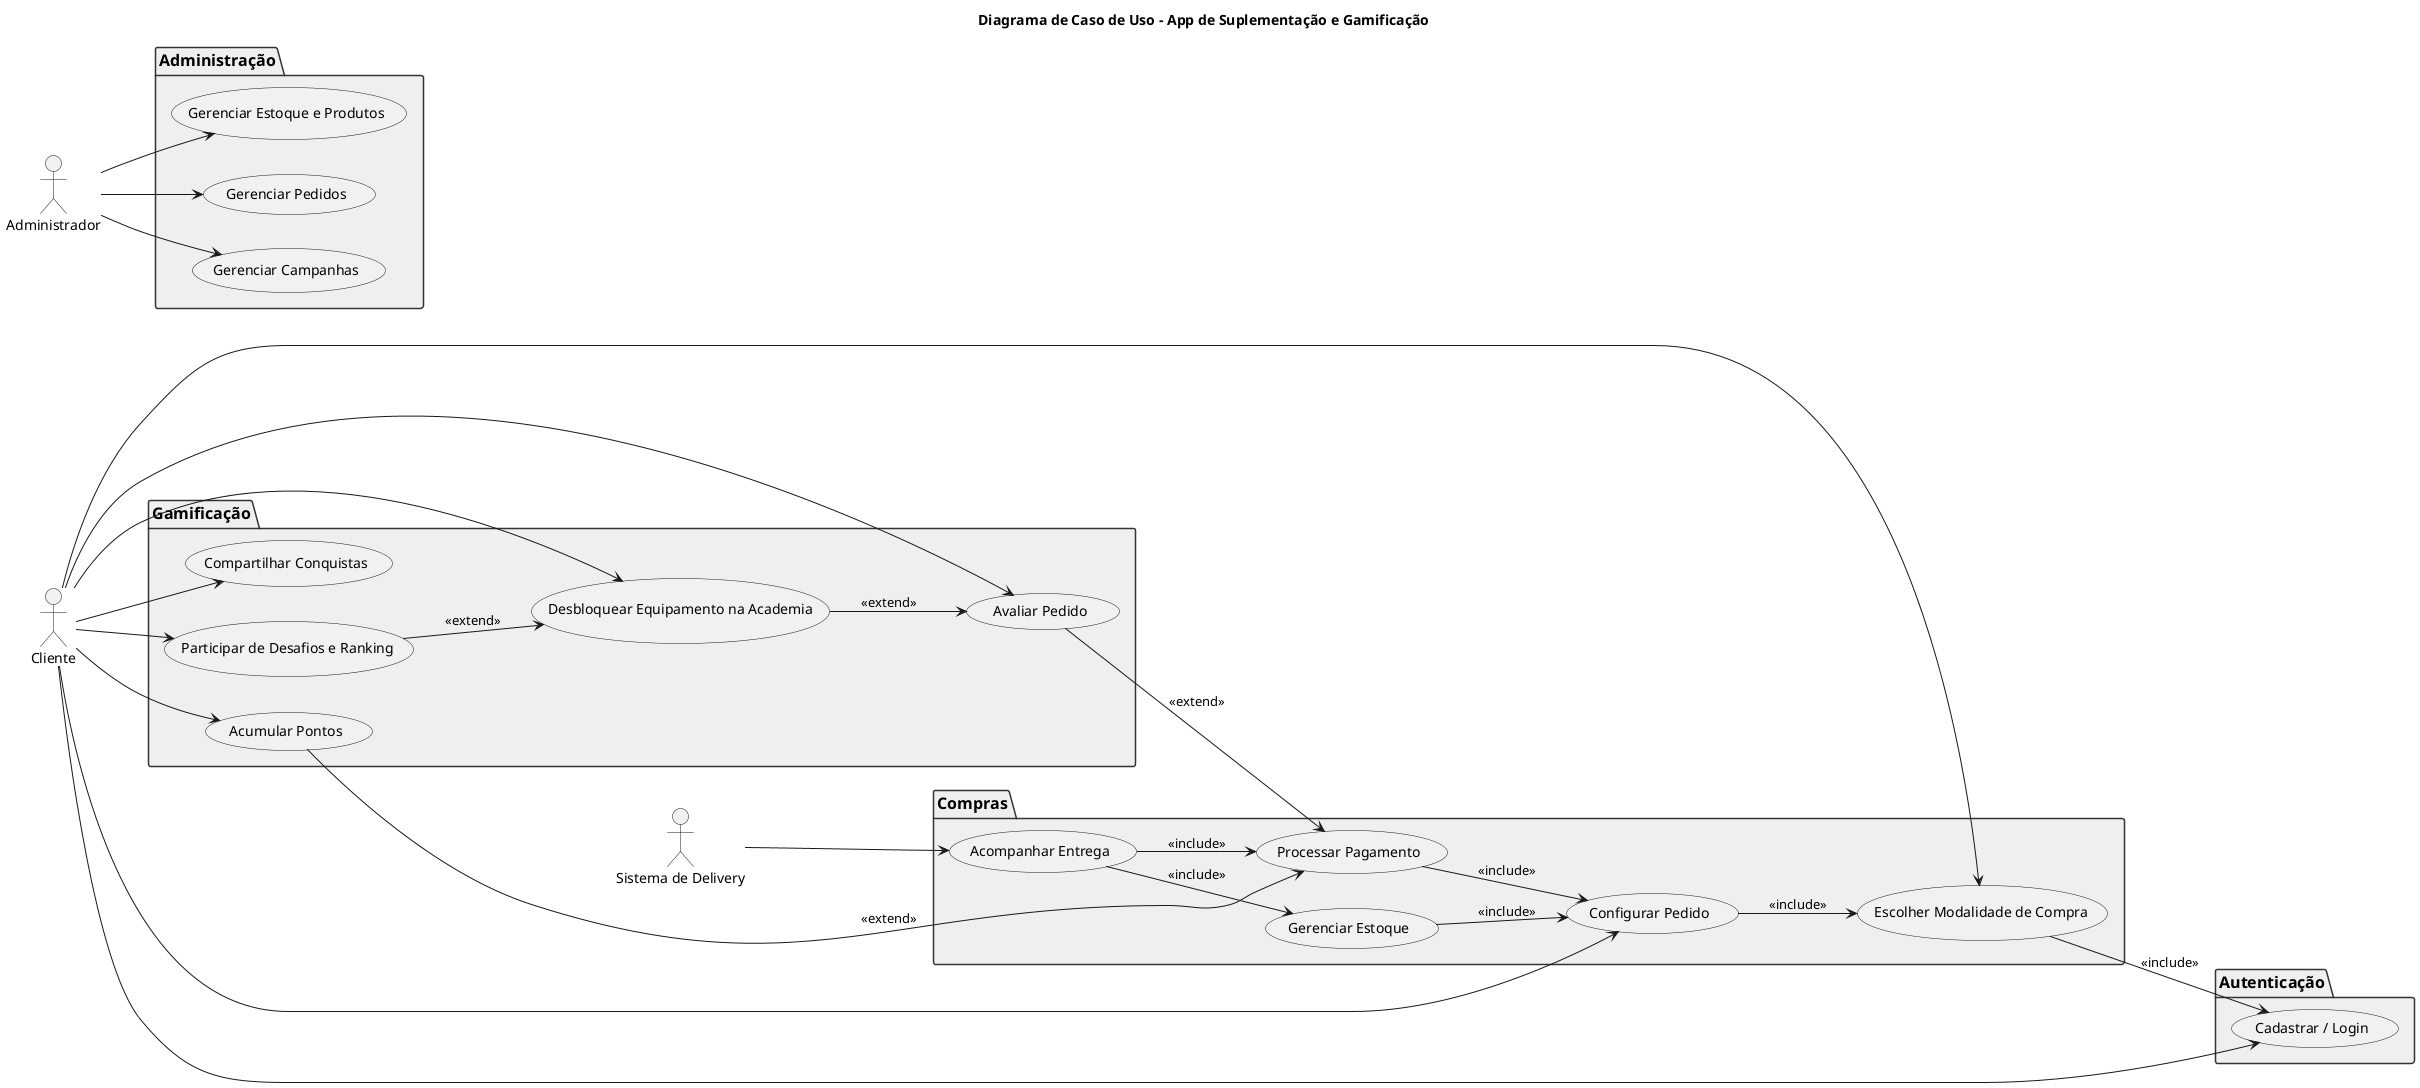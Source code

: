 @startuml

title Diagrama de Caso de Uso - App de Suplementação e Gamificação

' Configurações de estilo
skinparam usecase {
  Width 260
  Height 60
  FontSize 14
}
skinparam package {
  BackgroundColor #EFEFEF
  BorderColor #333333
  FontSize 16
}

' Fluxo horizontal para melhor visualização
left to right direction

' Atores
actor "Cliente" as Cliente
actor "Sistema de Delivery" as Delivery
actor "Administrador" as Admin

' Grupos de casos de uso em colunas

package "Autenticação" {
  (Cadastrar / Login) as UC1
}

package "Compras" {
  (Escolher Modalidade de Compra) as UC2
  (Configurar Pedido) as UC3
  (Processar Pagamento) as UC4
  (Gerenciar Estoque) as UC5
  (Acompanhar Entrega) as UC6
}

package "Gamificação" {
  (Avaliar Pedido) as UC7
  (Acumular Pontos) as UC8
  (Desbloquear Equipamento na Academia) as UC9
  (Participar de Desafios e Ranking) as UC10
  (Compartilhar Conquistas) as UC11
}

package "Administração" {
  (Gerenciar Estoque e Produtos) as UC12
  (Gerenciar Pedidos) as UC13
  (Gerenciar Campanhas) as UC14
}

' Ligações de atores aos casos de uso
Cliente --> UC1
Cliente --> UC2
Cliente --> UC3
Cliente --> UC7
Cliente --> UC8
Cliente --> UC9
Cliente --> UC10
Cliente --> UC11
Delivery --> UC6
Admin   --> UC12
Admin   --> UC13
Admin   --> UC14

' Relacionamentos include e extend
UC2 --> UC1 : <<include>>
UC3 --> UC2 : <<include>>
UC4 --> UC3 : <<include>>
UC5 --> UC3 : <<include>>
UC6 --> UC4 : <<include>>
UC6 --> UC5 : <<include>>

UC7 --> UC4 : <<extend>>
UC8 --> UC4 : <<extend>>
UC9 --> UC7 : <<extend>>
UC10 --> UC9 : <<extend>>

@enduml
